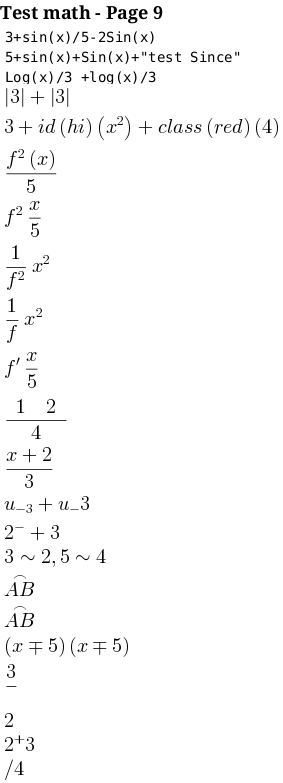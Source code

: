 {
  "sha1": "n816fezv1cdoxzz4ny0o4e3xrlv30ev",
  "insertion": {
    "when": "2024-06-20T20:29:41.060Z",
    "url": "https://github.com/plantuml/plantuml/pull/1767",
    "user": "The-Lum"
  }
}
@startcreole math-Page-9
= Test math - Page 9
<math>3+sin(x)/5-2Sin(x)</math>
<math>5+sin(x)+Sin(x)+"test Since"</math>
<math>Log(x)/3 +log(x)/3</math>
<math>Abs(3) + abs(3)</math>
<math>3 + id(hi)(x^2)+class(red)(4)</math>
<math>f^2(x)/5</math>
<math>f^2x/5</math>
<math>1/f^2x^2</math>
<math>1/fx^2</math>
<math>f'(x)/5</math>
<math>[[1,2]]/4</math>
<math>(x+2)/3</math>
<math>u_-3 + u_- 3</math>
<math>2^- +3</math>
<math>3~2,5sim4</math>
<math>overparen(AB)</math>
<math>overarc(AB)</math>
<math>(x-+5)(xmp5)</math>
<math>3/</math>
<math>2^</math>
<math>2^+3</math>
<math>/4</math>
@endcreole

